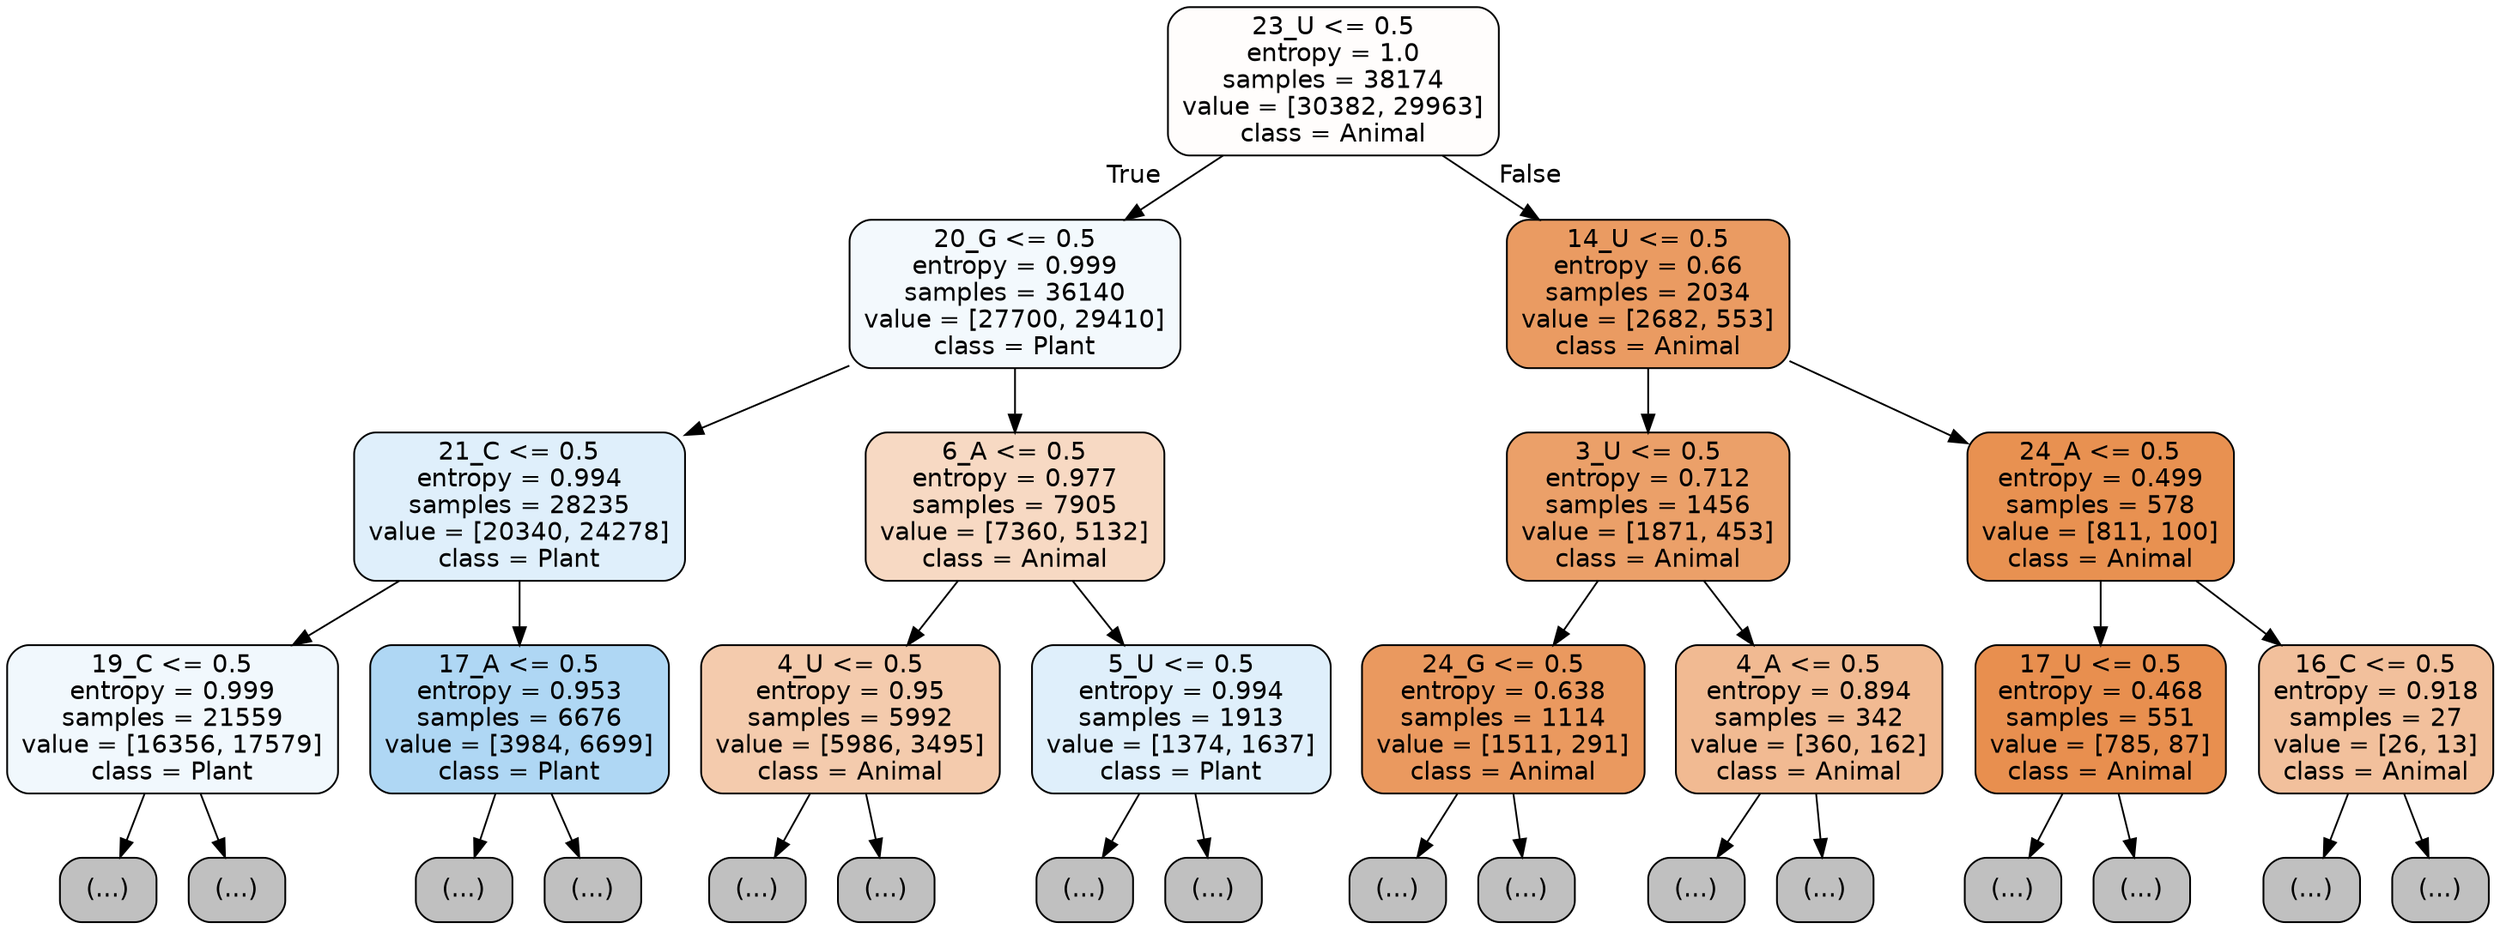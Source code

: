 digraph Tree {
node [shape=box, style="filled, rounded", color="black", fontname="helvetica"] ;
edge [fontname="helvetica"] ;
0 [label="23_U <= 0.5\nentropy = 1.0\nsamples = 38174\nvalue = [30382, 29963]\nclass = Animal", fillcolor="#fffdfc"] ;
1 [label="20_G <= 0.5\nentropy = 0.999\nsamples = 36140\nvalue = [27700, 29410]\nclass = Plant", fillcolor="#f3f9fd"] ;
0 -> 1 [labeldistance=2.5, labelangle=45, headlabel="True"] ;
2 [label="21_C <= 0.5\nentropy = 0.994\nsamples = 28235\nvalue = [20340, 24278]\nclass = Plant", fillcolor="#dfeffb"] ;
1 -> 2 ;
3 [label="19_C <= 0.5\nentropy = 0.999\nsamples = 21559\nvalue = [16356, 17579]\nclass = Plant", fillcolor="#f1f8fd"] ;
2 -> 3 ;
4 [label="(...)", fillcolor="#C0C0C0"] ;
3 -> 4 ;
6847 [label="(...)", fillcolor="#C0C0C0"] ;
3 -> 6847 ;
9642 [label="17_A <= 0.5\nentropy = 0.953\nsamples = 6676\nvalue = [3984, 6699]\nclass = Plant", fillcolor="#afd7f4"] ;
2 -> 9642 ;
9643 [label="(...)", fillcolor="#C0C0C0"] ;
9642 -> 9643 ;
11660 [label="(...)", fillcolor="#C0C0C0"] ;
9642 -> 11660 ;
12289 [label="6_A <= 0.5\nentropy = 0.977\nsamples = 7905\nvalue = [7360, 5132]\nclass = Animal", fillcolor="#f7d9c3"] ;
1 -> 12289 ;
12290 [label="4_U <= 0.5\nentropy = 0.95\nsamples = 5992\nvalue = [5986, 3495]\nclass = Animal", fillcolor="#f4cbad"] ;
12289 -> 12290 ;
12291 [label="(...)", fillcolor="#C0C0C0"] ;
12290 -> 12291 ;
14720 [label="(...)", fillcolor="#C0C0C0"] ;
12290 -> 14720 ;
15421 [label="5_U <= 0.5\nentropy = 0.994\nsamples = 1913\nvalue = [1374, 1637]\nclass = Plant", fillcolor="#dfeffb"] ;
12289 -> 15421 ;
15422 [label="(...)", fillcolor="#C0C0C0"] ;
15421 -> 15422 ;
16143 [label="(...)", fillcolor="#C0C0C0"] ;
15421 -> 16143 ;
16282 [label="14_U <= 0.5\nentropy = 0.66\nsamples = 2034\nvalue = [2682, 553]\nclass = Animal", fillcolor="#ea9b62"] ;
0 -> 16282 [labeldistance=2.5, labelangle=-45, headlabel="False"] ;
16283 [label="3_U <= 0.5\nentropy = 0.712\nsamples = 1456\nvalue = [1871, 453]\nclass = Animal", fillcolor="#eba069"] ;
16282 -> 16283 ;
16284 [label="24_G <= 0.5\nentropy = 0.638\nsamples = 1114\nvalue = [1511, 291]\nclass = Animal", fillcolor="#ea995f"] ;
16283 -> 16284 ;
16285 [label="(...)", fillcolor="#C0C0C0"] ;
16284 -> 16285 ;
16638 [label="(...)", fillcolor="#C0C0C0"] ;
16284 -> 16638 ;
16703 [label="4_A <= 0.5\nentropy = 0.894\nsamples = 342\nvalue = [360, 162]\nclass = Animal", fillcolor="#f1ba92"] ;
16283 -> 16703 ;
16704 [label="(...)", fillcolor="#C0C0C0"] ;
16703 -> 16704 ;
16839 [label="(...)", fillcolor="#C0C0C0"] ;
16703 -> 16839 ;
16860 [label="24_A <= 0.5\nentropy = 0.499\nsamples = 578\nvalue = [811, 100]\nclass = Animal", fillcolor="#e89151"] ;
16282 -> 16860 ;
16861 [label="17_U <= 0.5\nentropy = 0.468\nsamples = 551\nvalue = [785, 87]\nclass = Animal", fillcolor="#e88f4f"] ;
16860 -> 16861 ;
16862 [label="(...)", fillcolor="#C0C0C0"] ;
16861 -> 16862 ;
16983 [label="(...)", fillcolor="#C0C0C0"] ;
16861 -> 16983 ;
17028 [label="16_C <= 0.5\nentropy = 0.918\nsamples = 27\nvalue = [26, 13]\nclass = Animal", fillcolor="#f2c09c"] ;
16860 -> 17028 ;
17029 [label="(...)", fillcolor="#C0C0C0"] ;
17028 -> 17029 ;
17036 [label="(...)", fillcolor="#C0C0C0"] ;
17028 -> 17036 ;
}